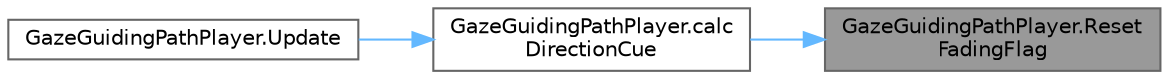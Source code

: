 digraph "GazeGuidingPathPlayer.ResetFadingFlag"
{
 // LATEX_PDF_SIZE
  bgcolor="transparent";
  edge [fontname=Helvetica,fontsize=10,labelfontname=Helvetica,labelfontsize=10];
  node [fontname=Helvetica,fontsize=10,shape=box,height=0.2,width=0.4];
  rankdir="RL";
  Node1 [id="Node000001",label="GazeGuidingPathPlayer.Reset\lFadingFlag",height=0.2,width=0.4,color="gray40", fillcolor="grey60", style="filled", fontcolor="black",tooltip="This method resets the isDirectionCueFading or isDirectionCue2Fading flag to false via a callback to ..."];
  Node1 -> Node2 [id="edge1_Node000001_Node000002",dir="back",color="steelblue1",style="solid",tooltip=" "];
  Node2 [id="Node000002",label="GazeGuidingPathPlayer.calc\lDirectionCue",height=0.2,width=0.4,color="grey40", fillcolor="white", style="filled",URL="$class_gaze_guiding_path_player.html#acfdbc583cf9f82bdc8d9cc578176cdc8",tooltip="This method displays a red cue indicating to the player where to turn if the player is facing away fr..."];
  Node2 -> Node3 [id="edge2_Node000002_Node000003",dir="back",color="steelblue1",style="solid",tooltip=" "];
  Node3 [id="Node000003",label="GazeGuidingPathPlayer.Update",height=0.2,width=0.4,color="grey40", fillcolor="white", style="filled",URL="$class_gaze_guiding_path_player.html#a717d6f66883fec93930d0a3a9344a4d4",tooltip="This method updates all active gaze-guiding tools."];
}
